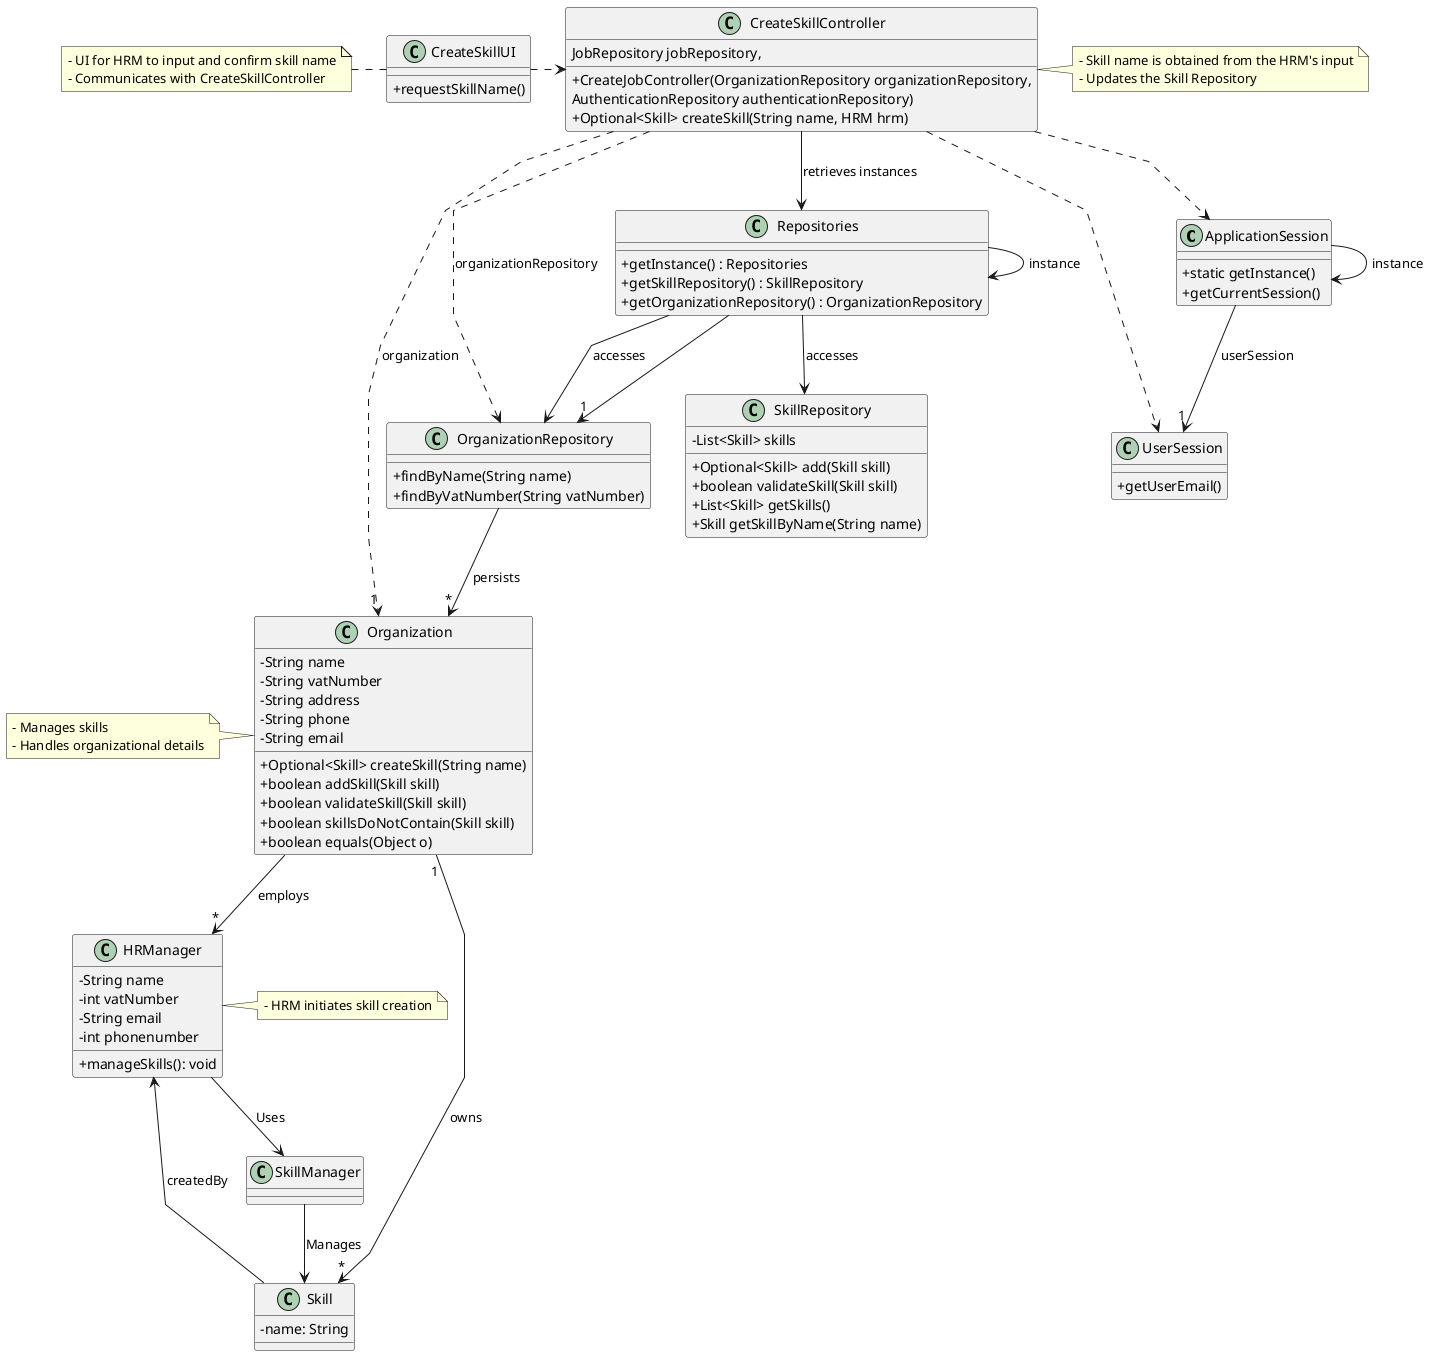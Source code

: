 @startuml
'skinparam monochrome true
skinparam packageStyle rectangle
skinparam shadowing false
skinparam linetype polyline
'skinparam linetype orto

skinparam classAttributeIconSize 0

'left to right direction

class ApplicationSession
{
    + static getInstance()
    + getCurrentSession()
}

class UserSession
{
    + getUserEmail()
}

class Skill {
    - name: String
}

class SkillRepository {
  - List<Skill> skills
  + Optional<Skill> add(Skill skill)
  + boolean validateSkill(Skill skill)
  + List<Skill> getSkills()
  + Skill getSkillByName(String name)
}

class Organization {
  - String name
  - String vatNumber
  - String address
  - String phone
  - String email
  + Optional<Skill> createSkill(String name)
  + boolean addSkill(Skill skill)
  + boolean validateSkill(Skill skill)
  + boolean skillsDoNotContain(Skill skill)
  + boolean equals(Object o)
}

class OrganizationRepository {
  + findByName(String name)
  + findByVatNumber(String vatNumber)
}

class Repositories {
  + getInstance() : Repositories
  + getSkillRepository() : SkillRepository
  + getOrganizationRepository() : OrganizationRepository
}

class CreateSkillController {
  + CreateJobController(OrganizationRepository organizationRepository,
                                   JobRepository jobRepository,
                                   AuthenticationRepository authenticationRepository)
  + Optional<Skill> createSkill(String name, HRM hrm)
}

class CreateSkillUI {
  + requestSkillName()
}

class HRManager {
   - String name
   - int vatNumber
   - String email
   - int phonenumber
    + manageSkills(): void
}

SkillManager --> Skill: Manages
HRManager --> SkillManager: Uses

note right of CreateSkillController
  - Skill name is obtained from the HRM's input
  - Updates the Skill Repository
end note

note right of HRManager
  - HRM initiates skill creation
end note

note left of CreateSkillUI
  - UI for HRM to input and confirm skill name
  - Communicates with CreateSkillController
end note

note left of Organization
  - Manages skills
  - Handles organizational details
end note

Repositories -> Repositories : instance
ApplicationSession -> ApplicationSession : instance

CreateSkillUI .> CreateSkillController

CreateSkillController -down-> Repositories : retrieves instances

Repositories -down-> SkillRepository : accesses
Repositories -down-> OrganizationRepository : accesses

CreateSkillController ..> OrganizationRepository : organizationRepository

Repositories --> "1" OrganizationRepository

OrganizationRepository --> "*" Organization : persists
ApplicationSession --> "1" UserSession : userSession

CreateSkillController ..> "1" Organization : organization
CreateSkillController ..> ApplicationSession
CreateSkillController ..> UserSession
Organization "1" --> "*" Skill : owns
Skill --> HRManager : createdBy

Organization --> "*" HRManager : employs

@enduml